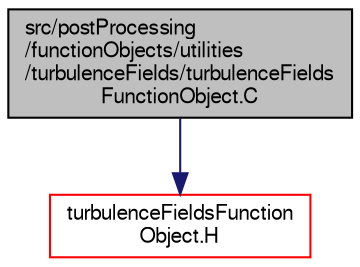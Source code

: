 digraph "src/postProcessing/functionObjects/utilities/turbulenceFields/turbulenceFieldsFunctionObject.C"
{
  bgcolor="transparent";
  edge [fontname="FreeSans",fontsize="10",labelfontname="FreeSans",labelfontsize="10"];
  node [fontname="FreeSans",fontsize="10",shape=record];
  Node0 [label="src/postProcessing\l/functionObjects/utilities\l/turbulenceFields/turbulenceFields\lFunctionObject.C",height=0.2,width=0.4,color="black", fillcolor="grey75", style="filled", fontcolor="black"];
  Node0 -> Node1 [color="midnightblue",fontsize="10",style="solid",fontname="FreeSans"];
  Node1 [label="turbulenceFieldsFunction\lObject.H",height=0.2,width=0.4,color="red",URL="$a13877.html"];
}
